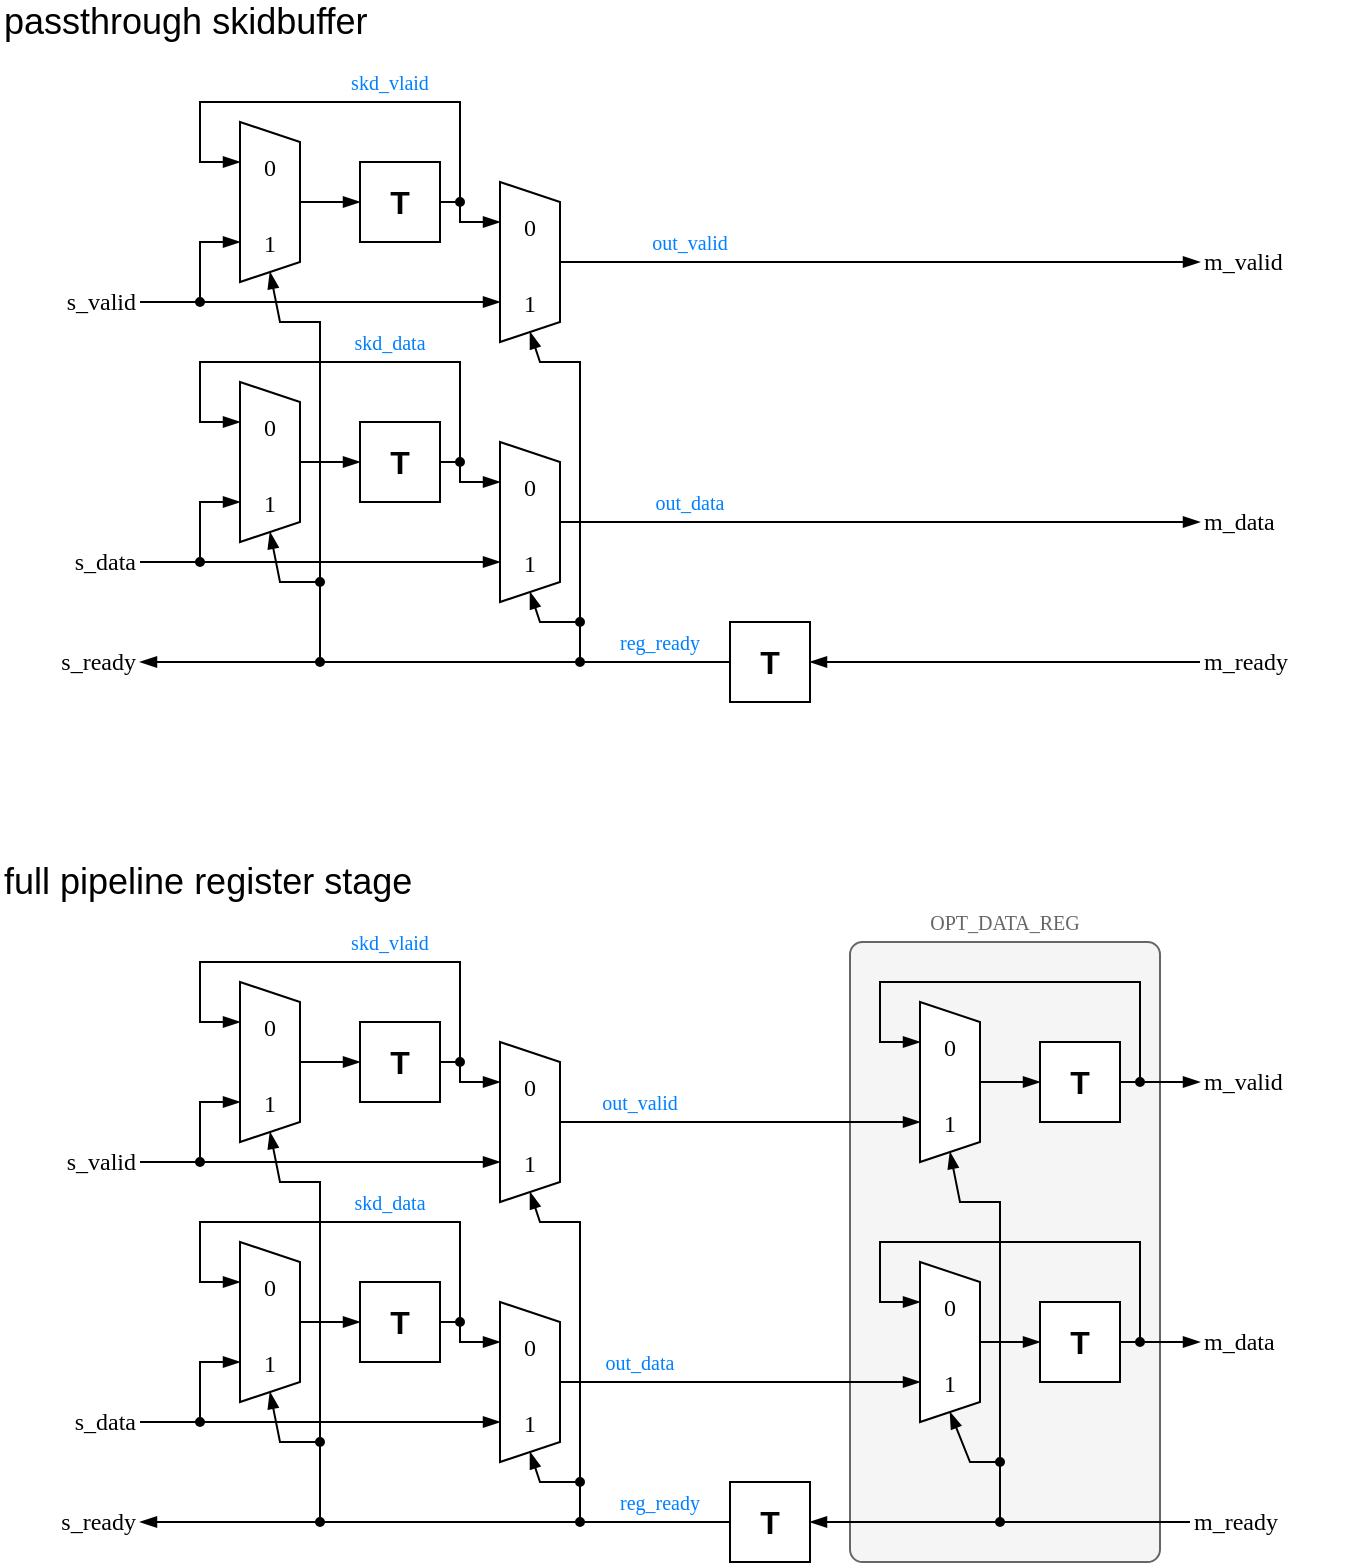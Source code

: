 <mxfile version="20.6.2" type="device"><diagram id="zX-huQHcJbhSJxKOUhc5" name="Page-1"><mxGraphModel dx="1132" dy="748" grid="1" gridSize="10" guides="1" tooltips="1" connect="1" arrows="1" fold="1" page="1" pageScale="1" pageWidth="827" pageHeight="1169" math="0" shadow="0"><root><mxCell id="0"/><mxCell id="1" parent="0"/><mxCell id="eHQjN0FKdP73UgatA0XD-113" value="" style="rounded=1;whiteSpace=wrap;html=1;fillColor=#f5f5f5;arcSize=4;fontColor=#333333;strokeColor=#666666;" parent="1" vertex="1"><mxGeometry x="505" y="530" width="155" height="310" as="geometry"/></mxCell><mxCell id="LQBBKpXPM4I-AXH5A9s--74" style="edgeStyle=orthogonalEdgeStyle;rounded=0;orthogonalLoop=1;jettySize=auto;html=1;exitX=1;exitY=0.5;exitDx=0;exitDy=0;entryX=0.75;entryY=1;entryDx=0;entryDy=0;fontFamily=Lucida Console;fontSize=12;endArrow=blockThin;endFill=1;" parent="1" source="LQBBKpXPM4I-AXH5A9s--69" target="LQBBKpXPM4I-AXH5A9s--80" edge="1"><mxGeometry relative="1" as="geometry"><mxPoint x="190" y="340" as="targetPoint"/></mxGeometry></mxCell><mxCell id="LQBBKpXPM4I-AXH5A9s--69" value="&lt;span style=&quot;font-family: &amp;quot;Lucida Console&amp;quot;;&quot;&gt;s_data&lt;/span&gt;" style="text;html=1;strokeColor=none;fillColor=none;align=right;verticalAlign=middle;whiteSpace=wrap;rounded=0;" parent="1" vertex="1"><mxGeometry x="80" y="330" width="70" height="20" as="geometry"/></mxCell><mxCell id="LQBBKpXPM4I-AXH5A9s--75" style="edgeStyle=orthogonalEdgeStyle;rounded=0;orthogonalLoop=1;jettySize=auto;html=1;exitX=0;exitY=0.5;exitDx=0;exitDy=0;entryX=1;entryY=0.5;entryDx=0;entryDy=0;fontFamily=Lucida Console;fontSize=12;endArrow=blockThin;endFill=1;" parent="1" source="LQBBKpXPM4I-AXH5A9s--76" target="LQBBKpXPM4I-AXH5A9s--79" edge="1"><mxGeometry relative="1" as="geometry"/></mxCell><mxCell id="LQBBKpXPM4I-AXH5A9s--76" value="&lt;b&gt;&lt;font style=&quot;font-size: 16px;&quot;&gt;T&lt;/font&gt;&lt;/b&gt;" style="rounded=0;whiteSpace=wrap;html=1;" parent="1" vertex="1"><mxGeometry x="445" y="370" width="40" height="40" as="geometry"/></mxCell><mxCell id="LQBBKpXPM4I-AXH5A9s--78" value="&lt;span style=&quot;font-family: &amp;quot;Lucida Console&amp;quot;;&quot;&gt;m_ready&lt;/span&gt;" style="text;html=1;strokeColor=none;fillColor=none;align=left;verticalAlign=middle;whiteSpace=wrap;rounded=0;" parent="1" vertex="1"><mxGeometry x="680" y="380" width="80" height="20" as="geometry"/></mxCell><mxCell id="LQBBKpXPM4I-AXH5A9s--79" value="&lt;span style=&quot;font-family: &amp;quot;Lucida Console&amp;quot;;&quot;&gt;s_ready&lt;/span&gt;" style="text;html=1;strokeColor=none;fillColor=none;align=right;verticalAlign=middle;whiteSpace=wrap;rounded=0;" parent="1" vertex="1"><mxGeometry x="80" y="380" width="70" height="20" as="geometry"/></mxCell><mxCell id="LQBBKpXPM4I-AXH5A9s--94" style="edgeStyle=orthogonalEdgeStyle;rounded=0;orthogonalLoop=1;jettySize=auto;html=1;exitX=0.5;exitY=0;exitDx=0;exitDy=0;entryX=0;entryY=0.5;entryDx=0;entryDy=0;fontFamily=Lucida Console;fontSize=12;endArrow=blockThin;endFill=1;" parent="1" source="LQBBKpXPM4I-AXH5A9s--80" target="LQBBKpXPM4I-AXH5A9s--93" edge="1"><mxGeometry relative="1" as="geometry"/></mxCell><mxCell id="LQBBKpXPM4I-AXH5A9s--80" value="&lt;font style=&quot;font-size: 12px;&quot;&gt;0&lt;br&gt;&lt;br&gt;1&lt;/font&gt;" style="shape=trapezoid;perimeter=trapezoidPerimeter;whiteSpace=wrap;html=1;fixedSize=1;fontFamily=Lucida Console;fontSize=16;direction=south;size=10;" parent="1" vertex="1"><mxGeometry x="330" y="280" width="30" height="80" as="geometry"/></mxCell><mxCell id="LQBBKpXPM4I-AXH5A9s--88" style="edgeStyle=orthogonalEdgeStyle;rounded=0;orthogonalLoop=1;jettySize=auto;html=1;exitX=1;exitY=0.5;exitDx=0;exitDy=0;entryX=0.25;entryY=1;entryDx=0;entryDy=0;fontFamily=Lucida Console;fontSize=12;endArrow=blockThin;endFill=1;" parent="1" source="LQBBKpXPM4I-AXH5A9s--81" target="LQBBKpXPM4I-AXH5A9s--85" edge="1"><mxGeometry relative="1" as="geometry"><Array as="points"><mxPoint x="310" y="290"/><mxPoint x="310" y="240"/><mxPoint x="180" y="240"/><mxPoint x="180" y="270"/></Array></mxGeometry></mxCell><mxCell id="LQBBKpXPM4I-AXH5A9s--81" value="&lt;b&gt;&lt;font style=&quot;font-size: 16px;&quot;&gt;T&lt;/font&gt;&lt;/b&gt;" style="rounded=0;whiteSpace=wrap;html=1;" parent="1" vertex="1"><mxGeometry x="260" y="270" width="40" height="40" as="geometry"/></mxCell><mxCell id="LQBBKpXPM4I-AXH5A9s--87" style="edgeStyle=orthogonalEdgeStyle;rounded=0;orthogonalLoop=1;jettySize=auto;html=1;exitX=0.5;exitY=0;exitDx=0;exitDy=0;entryX=0;entryY=0.5;entryDx=0;entryDy=0;fontFamily=Lucida Console;fontSize=12;endArrow=blockThin;endFill=1;" parent="1" source="LQBBKpXPM4I-AXH5A9s--85" target="LQBBKpXPM4I-AXH5A9s--81" edge="1"><mxGeometry relative="1" as="geometry"/></mxCell><mxCell id="LQBBKpXPM4I-AXH5A9s--85" value="&lt;font style=&quot;font-size: 12px;&quot;&gt;0&lt;br&gt;&lt;br&gt;1&lt;/font&gt;" style="shape=trapezoid;perimeter=trapezoidPerimeter;whiteSpace=wrap;html=1;fixedSize=1;fontFamily=Lucida Console;fontSize=16;direction=south;size=10;" parent="1" vertex="1"><mxGeometry x="200" y="250" width="30" height="80" as="geometry"/></mxCell><mxCell id="LQBBKpXPM4I-AXH5A9s--93" value="&lt;span style=&quot;font-family: &amp;quot;Lucida Console&amp;quot;;&quot;&gt;m_data&lt;/span&gt;" style="text;html=1;strokeColor=none;fillColor=none;align=left;verticalAlign=middle;whiteSpace=wrap;rounded=0;" parent="1" vertex="1"><mxGeometry x="680" y="310" width="80" height="20" as="geometry"/></mxCell><mxCell id="LQBBKpXPM4I-AXH5A9s--106" value="&lt;font color=&quot;#007fff&quot; style=&quot;font-size: 10px;&quot; face=&quot;Lucida Console&quot;&gt;skd_data&lt;/font&gt;" style="text;html=1;strokeColor=none;fillColor=none;align=center;verticalAlign=middle;whiteSpace=wrap;rounded=0;" parent="1" vertex="1"><mxGeometry x="240" y="220" width="70" height="20" as="geometry"/></mxCell><mxCell id="LQBBKpXPM4I-AXH5A9s--108" value="&lt;font color=&quot;#007fff&quot; style=&quot;font-size: 10px;&quot; face=&quot;Lucida Console&quot;&gt;reg_ready&lt;/font&gt;" style="text;html=1;strokeColor=none;fillColor=none;align=center;verticalAlign=middle;whiteSpace=wrap;rounded=0;" parent="1" vertex="1"><mxGeometry x="375" y="370" width="70" height="20" as="geometry"/></mxCell><mxCell id="LQBBKpXPM4I-AXH5A9s--110" value="&lt;font color=&quot;#007fff&quot; style=&quot;font-size: 10px;&quot; face=&quot;Lucida Console&quot;&gt;out_data&lt;/font&gt;" style="text;html=1;strokeColor=none;fillColor=none;align=center;verticalAlign=middle;whiteSpace=wrap;rounded=0;" parent="1" vertex="1"><mxGeometry x="395" y="300" width="60" height="20" as="geometry"/></mxCell><mxCell id="YEiwJ2XpmWJcQByAMYV8-33" value="&lt;font style=&quot;font-size: 18px;&quot;&gt;full pipeline register stage&lt;/font&gt;" style="text;html=1;strokeColor=none;fillColor=none;align=left;verticalAlign=middle;whiteSpace=wrap;rounded=0;" parent="1" vertex="1"><mxGeometry x="80" y="490" width="260" height="20" as="geometry"/></mxCell><mxCell id="eHQjN0FKdP73UgatA0XD-1" value="" style="endArrow=blockThin;html=1;rounded=0;endFill=1;entryX=0.75;entryY=1;entryDx=0;entryDy=0;startArrow=oval;startFill=1;startSize=4;" parent="1" target="LQBBKpXPM4I-AXH5A9s--85" edge="1"><mxGeometry width="50" height="50" relative="1" as="geometry"><mxPoint x="180" y="340" as="sourcePoint"/><mxPoint x="150" y="290" as="targetPoint"/><Array as="points"><mxPoint x="180" y="310"/></Array></mxGeometry></mxCell><mxCell id="eHQjN0FKdP73UgatA0XD-2" value="" style="endArrow=blockThin;html=1;rounded=0;endFill=1;entryX=0.25;entryY=1;entryDx=0;entryDy=0;startArrow=oval;startFill=1;startSize=4;" parent="1" target="LQBBKpXPM4I-AXH5A9s--80" edge="1"><mxGeometry width="50" height="50" relative="1" as="geometry"><mxPoint x="310" y="290" as="sourcePoint"/><mxPoint x="210" y="320" as="targetPoint"/><Array as="points"><mxPoint x="310" y="300"/></Array></mxGeometry></mxCell><mxCell id="eHQjN0FKdP73UgatA0XD-3" style="edgeStyle=orthogonalEdgeStyle;rounded=0;orthogonalLoop=1;jettySize=auto;html=1;exitX=1;exitY=0.5;exitDx=0;exitDy=0;entryX=0.75;entryY=1;entryDx=0;entryDy=0;fontFamily=Lucida Console;fontSize=12;endArrow=blockThin;endFill=1;" parent="1" source="eHQjN0FKdP73UgatA0XD-4" target="eHQjN0FKdP73UgatA0XD-6" edge="1"><mxGeometry relative="1" as="geometry"><mxPoint x="190" y="210" as="targetPoint"/></mxGeometry></mxCell><mxCell id="eHQjN0FKdP73UgatA0XD-4" value="&lt;span style=&quot;font-family: &amp;quot;Lucida Console&amp;quot;;&quot;&gt;s_valid&lt;/span&gt;" style="text;html=1;strokeColor=none;fillColor=none;align=right;verticalAlign=middle;whiteSpace=wrap;rounded=0;" parent="1" vertex="1"><mxGeometry x="80" y="200" width="70" height="20" as="geometry"/></mxCell><mxCell id="eHQjN0FKdP73UgatA0XD-5" style="edgeStyle=orthogonalEdgeStyle;rounded=0;orthogonalLoop=1;jettySize=auto;html=1;exitX=0.5;exitY=0;exitDx=0;exitDy=0;entryX=0;entryY=0.5;entryDx=0;entryDy=0;fontFamily=Lucida Console;fontSize=12;endArrow=blockThin;endFill=1;" parent="1" source="eHQjN0FKdP73UgatA0XD-6" target="eHQjN0FKdP73UgatA0XD-11" edge="1"><mxGeometry relative="1" as="geometry"/></mxCell><mxCell id="eHQjN0FKdP73UgatA0XD-6" value="&lt;font style=&quot;font-size: 12px;&quot;&gt;0&lt;br&gt;&lt;br&gt;1&lt;/font&gt;" style="shape=trapezoid;perimeter=trapezoidPerimeter;whiteSpace=wrap;html=1;fixedSize=1;fontFamily=Lucida Console;fontSize=16;direction=south;size=10;" parent="1" vertex="1"><mxGeometry x="330" y="150" width="30" height="80" as="geometry"/></mxCell><mxCell id="eHQjN0FKdP73UgatA0XD-7" style="edgeStyle=orthogonalEdgeStyle;rounded=0;orthogonalLoop=1;jettySize=auto;html=1;exitX=1;exitY=0.5;exitDx=0;exitDy=0;entryX=0.25;entryY=1;entryDx=0;entryDy=0;fontFamily=Lucida Console;fontSize=12;endArrow=blockThin;endFill=1;" parent="1" source="eHQjN0FKdP73UgatA0XD-8" target="eHQjN0FKdP73UgatA0XD-10" edge="1"><mxGeometry relative="1" as="geometry"><Array as="points"><mxPoint x="310" y="160"/><mxPoint x="310" y="110"/><mxPoint x="180" y="110"/><mxPoint x="180" y="140"/></Array></mxGeometry></mxCell><mxCell id="eHQjN0FKdP73UgatA0XD-8" value="&lt;b&gt;&lt;font style=&quot;font-size: 16px;&quot;&gt;T&lt;/font&gt;&lt;/b&gt;" style="rounded=0;whiteSpace=wrap;html=1;" parent="1" vertex="1"><mxGeometry x="260" y="140" width="40" height="40" as="geometry"/></mxCell><mxCell id="eHQjN0FKdP73UgatA0XD-9" style="edgeStyle=orthogonalEdgeStyle;rounded=0;orthogonalLoop=1;jettySize=auto;html=1;exitX=0.5;exitY=0;exitDx=0;exitDy=0;entryX=0;entryY=0.5;entryDx=0;entryDy=0;fontFamily=Lucida Console;fontSize=12;endArrow=blockThin;endFill=1;" parent="1" source="eHQjN0FKdP73UgatA0XD-10" target="eHQjN0FKdP73UgatA0XD-8" edge="1"><mxGeometry relative="1" as="geometry"/></mxCell><mxCell id="eHQjN0FKdP73UgatA0XD-10" value="&lt;font style=&quot;font-size: 12px;&quot;&gt;0&lt;br&gt;&lt;br&gt;1&lt;/font&gt;" style="shape=trapezoid;perimeter=trapezoidPerimeter;whiteSpace=wrap;html=1;fixedSize=1;fontFamily=Lucida Console;fontSize=16;direction=south;size=10;" parent="1" vertex="1"><mxGeometry x="200" y="120" width="30" height="80" as="geometry"/></mxCell><mxCell id="eHQjN0FKdP73UgatA0XD-11" value="&lt;span style=&quot;font-family: &amp;quot;Lucida Console&amp;quot;;&quot;&gt;m_valid&lt;/span&gt;" style="text;html=1;strokeColor=none;fillColor=none;align=left;verticalAlign=middle;whiteSpace=wrap;rounded=0;" parent="1" vertex="1"><mxGeometry x="680" y="180" width="80" height="20" as="geometry"/></mxCell><mxCell id="eHQjN0FKdP73UgatA0XD-12" value="&lt;font color=&quot;#007fff&quot; style=&quot;font-size: 10px;&quot; face=&quot;Lucida Console&quot;&gt;skd_vlaid&lt;/font&gt;" style="text;html=1;strokeColor=none;fillColor=none;align=center;verticalAlign=middle;whiteSpace=wrap;rounded=0;" parent="1" vertex="1"><mxGeometry x="240" y="90" width="70" height="20" as="geometry"/></mxCell><mxCell id="eHQjN0FKdP73UgatA0XD-13" value="&lt;font face=&quot;Lucida Console&quot; color=&quot;#007fff&quot;&gt;&lt;span style=&quot;font-size: 10px;&quot;&gt;out_valid&lt;/span&gt;&lt;/font&gt;" style="text;html=1;strokeColor=none;fillColor=none;align=center;verticalAlign=middle;whiteSpace=wrap;rounded=0;" parent="1" vertex="1"><mxGeometry x="395" y="170" width="60" height="20" as="geometry"/></mxCell><mxCell id="eHQjN0FKdP73UgatA0XD-14" value="" style="endArrow=blockThin;html=1;rounded=0;endFill=1;entryX=0.75;entryY=1;entryDx=0;entryDy=0;startArrow=oval;startFill=1;startSize=4;" parent="1" target="eHQjN0FKdP73UgatA0XD-10" edge="1"><mxGeometry width="50" height="50" relative="1" as="geometry"><mxPoint x="180" y="210" as="sourcePoint"/><mxPoint x="150" y="160" as="targetPoint"/><Array as="points"><mxPoint x="180" y="180"/></Array></mxGeometry></mxCell><mxCell id="eHQjN0FKdP73UgatA0XD-15" value="" style="endArrow=blockThin;html=1;rounded=0;endFill=1;entryX=0.25;entryY=1;entryDx=0;entryDy=0;startArrow=oval;startFill=1;startSize=4;" parent="1" target="eHQjN0FKdP73UgatA0XD-6" edge="1"><mxGeometry width="50" height="50" relative="1" as="geometry"><mxPoint x="310" y="160" as="sourcePoint"/><mxPoint x="210" y="190" as="targetPoint"/><Array as="points"><mxPoint x="310" y="170"/></Array></mxGeometry></mxCell><mxCell id="eHQjN0FKdP73UgatA0XD-16" value="" style="endArrow=blockThin;html=1;rounded=0;endFill=1;entryX=1;entryY=0.5;entryDx=0;entryDy=0;startArrow=none;startFill=0;startSize=4;exitX=0;exitY=0.5;exitDx=0;exitDy=0;" parent="1" source="LQBBKpXPM4I-AXH5A9s--78" target="LQBBKpXPM4I-AXH5A9s--76" edge="1"><mxGeometry width="50" height="50" relative="1" as="geometry"><mxPoint x="625" y="390" as="sourcePoint"/><mxPoint x="245" y="340" as="targetPoint"/><Array as="points"/></mxGeometry></mxCell><mxCell id="eHQjN0FKdP73UgatA0XD-29" value="&lt;span style=&quot;font-family: &amp;quot;Lucida Console&amp;quot;;&quot;&gt;m_data&lt;/span&gt;" style="text;html=1;strokeColor=none;fillColor=none;align=left;verticalAlign=middle;whiteSpace=wrap;rounded=0;" parent="1" vertex="1"><mxGeometry x="680" y="720" width="80" height="20" as="geometry"/></mxCell><mxCell id="eHQjN0FKdP73UgatA0XD-32" value="&lt;font color=&quot;#007fff&quot; style=&quot;font-size: 10px;&quot; face=&quot;Lucida Console&quot;&gt;out_data&lt;/font&gt;" style="text;html=1;strokeColor=none;fillColor=none;align=center;verticalAlign=middle;whiteSpace=wrap;rounded=0;" parent="1" vertex="1"><mxGeometry x="370" y="730" width="60" height="20" as="geometry"/></mxCell><mxCell id="eHQjN0FKdP73UgatA0XD-43" value="&lt;span style=&quot;font-family: &amp;quot;Lucida Console&amp;quot;;&quot;&gt;m_valid&lt;/span&gt;" style="text;html=1;strokeColor=none;fillColor=none;align=left;verticalAlign=middle;whiteSpace=wrap;rounded=0;" parent="1" vertex="1"><mxGeometry x="680" y="590" width="80" height="20" as="geometry"/></mxCell><mxCell id="eHQjN0FKdP73UgatA0XD-45" value="&lt;font face=&quot;Lucida Console&quot; color=&quot;#007fff&quot;&gt;&lt;span style=&quot;font-size: 10px;&quot;&gt;out_valid&lt;/span&gt;&lt;/font&gt;" style="text;html=1;strokeColor=none;fillColor=none;align=center;verticalAlign=middle;whiteSpace=wrap;rounded=0;" parent="1" vertex="1"><mxGeometry x="370" y="600" width="60" height="20" as="geometry"/></mxCell><mxCell id="eHQjN0FKdP73UgatA0XD-49" value="&lt;font style=&quot;font-size: 12px;&quot;&gt;0&lt;br&gt;&lt;br&gt;1&lt;/font&gt;" style="shape=trapezoid;perimeter=trapezoidPerimeter;whiteSpace=wrap;html=1;fixedSize=1;fontFamily=Lucida Console;fontSize=16;direction=south;size=10;" parent="1" vertex="1"><mxGeometry x="540" y="560" width="30" height="80" as="geometry"/></mxCell><mxCell id="eHQjN0FKdP73UgatA0XD-50" value="&lt;b&gt;&lt;font style=&quot;font-size: 16px;&quot;&gt;T&lt;/font&gt;&lt;/b&gt;" style="rounded=0;whiteSpace=wrap;html=1;" parent="1" vertex="1"><mxGeometry x="600" y="580" width="40" height="40" as="geometry"/></mxCell><mxCell id="eHQjN0FKdP73UgatA0XD-52" value="" style="endArrow=blockThin;html=1;rounded=0;endFill=1;entryX=0;entryY=0.5;entryDx=0;entryDy=0;startArrow=none;startFill=0;startSize=4;exitX=0.5;exitY=0;exitDx=0;exitDy=0;" parent="1" source="eHQjN0FKdP73UgatA0XD-49" target="eHQjN0FKdP73UgatA0XD-50" edge="1"><mxGeometry width="50" height="50" relative="1" as="geometry"><mxPoint x="680" y="410" as="sourcePoint"/><mxPoint x="540" y="410" as="targetPoint"/><Array as="points"/></mxGeometry></mxCell><mxCell id="eHQjN0FKdP73UgatA0XD-53" value="" style="endArrow=blockThin;html=1;rounded=0;endFill=1;entryX=0.75;entryY=1;entryDx=0;entryDy=0;startArrow=none;startFill=0;startSize=4;exitX=0.5;exitY=0;exitDx=0;exitDy=0;" parent="1" target="eHQjN0FKdP73UgatA0XD-49" edge="1"><mxGeometry width="50" height="50" relative="1" as="geometry"><mxPoint x="360" y="620" as="sourcePoint"/><mxPoint x="530" y="630" as="targetPoint"/><Array as="points"/></mxGeometry></mxCell><mxCell id="eHQjN0FKdP73UgatA0XD-54" value="" style="endArrow=blockThin;html=1;rounded=0;endFill=1;entryX=0;entryY=0.5;entryDx=0;entryDy=0;startArrow=none;startFill=0;startSize=4;exitX=1;exitY=0.5;exitDx=0;exitDy=0;" parent="1" source="eHQjN0FKdP73UgatA0XD-50" target="eHQjN0FKdP73UgatA0XD-43" edge="1"><mxGeometry width="50" height="50" relative="1" as="geometry"><mxPoint x="600" y="640" as="sourcePoint"/><mxPoint x="620" y="640" as="targetPoint"/><Array as="points"/></mxGeometry></mxCell><mxCell id="eHQjN0FKdP73UgatA0XD-55" value="" style="endArrow=blockThin;html=1;rounded=0;endFill=1;entryX=0.25;entryY=1;entryDx=0;entryDy=0;startArrow=oval;startFill=1;startSize=4;" parent="1" target="eHQjN0FKdP73UgatA0XD-49" edge="1"><mxGeometry width="50" height="50" relative="1" as="geometry"><mxPoint x="650" y="600" as="sourcePoint"/><mxPoint x="280" y="620" as="targetPoint"/><Array as="points"><mxPoint x="650" y="550"/><mxPoint x="520" y="550"/><mxPoint x="520" y="580"/></Array></mxGeometry></mxCell><mxCell id="eHQjN0FKdP73UgatA0XD-57" value="&lt;font style=&quot;font-size: 12px;&quot;&gt;0&lt;br&gt;&lt;br&gt;1&lt;/font&gt;" style="shape=trapezoid;perimeter=trapezoidPerimeter;whiteSpace=wrap;html=1;fixedSize=1;fontFamily=Lucida Console;fontSize=16;direction=south;size=10;" parent="1" vertex="1"><mxGeometry x="540" y="690" width="30" height="80" as="geometry"/></mxCell><mxCell id="eHQjN0FKdP73UgatA0XD-58" value="&lt;b&gt;&lt;font style=&quot;font-size: 16px;&quot;&gt;T&lt;/font&gt;&lt;/b&gt;" style="rounded=0;whiteSpace=wrap;html=1;" parent="1" vertex="1"><mxGeometry x="600" y="710" width="40" height="40" as="geometry"/></mxCell><mxCell id="eHQjN0FKdP73UgatA0XD-59" value="" style="endArrow=blockThin;html=1;rounded=0;endFill=1;entryX=0;entryY=0.5;entryDx=0;entryDy=0;startArrow=none;startFill=0;startSize=4;exitX=0.5;exitY=0;exitDx=0;exitDy=0;" parent="1" source="eHQjN0FKdP73UgatA0XD-57" target="eHQjN0FKdP73UgatA0XD-58" edge="1"><mxGeometry width="50" height="50" relative="1" as="geometry"><mxPoint x="680" y="540" as="sourcePoint"/><mxPoint x="540" y="540" as="targetPoint"/><Array as="points"/></mxGeometry></mxCell><mxCell id="eHQjN0FKdP73UgatA0XD-60" value="" style="endArrow=blockThin;html=1;rounded=0;endFill=1;entryX=0.75;entryY=1;entryDx=0;entryDy=0;startArrow=none;startFill=0;startSize=4;" parent="1" target="eHQjN0FKdP73UgatA0XD-57" edge="1"><mxGeometry width="50" height="50" relative="1" as="geometry"><mxPoint x="360" y="750" as="sourcePoint"/><mxPoint x="530" y="760" as="targetPoint"/><Array as="points"/></mxGeometry></mxCell><mxCell id="eHQjN0FKdP73UgatA0XD-61" value="" style="endArrow=blockThin;html=1;rounded=0;endFill=1;entryX=0;entryY=0.5;entryDx=0;entryDy=0;startArrow=none;startFill=0;startSize=4;exitX=1;exitY=0.5;exitDx=0;exitDy=0;" parent="1" source="eHQjN0FKdP73UgatA0XD-58" edge="1"><mxGeometry width="50" height="50" relative="1" as="geometry"><mxPoint x="600" y="770" as="sourcePoint"/><mxPoint x="680" y="730" as="targetPoint"/><Array as="points"/></mxGeometry></mxCell><mxCell id="eHQjN0FKdP73UgatA0XD-62" value="" style="endArrow=blockThin;html=1;rounded=0;endFill=1;entryX=0.25;entryY=1;entryDx=0;entryDy=0;startArrow=oval;startFill=1;startSize=4;" parent="1" target="eHQjN0FKdP73UgatA0XD-57" edge="1"><mxGeometry width="50" height="50" relative="1" as="geometry"><mxPoint x="650" y="730" as="sourcePoint"/><mxPoint x="280" y="750" as="targetPoint"/><Array as="points"><mxPoint x="650" y="680"/><mxPoint x="520" y="680"/><mxPoint x="520" y="710"/></Array></mxGeometry></mxCell><mxCell id="eHQjN0FKdP73UgatA0XD-63" value="" style="endArrow=blockThin;html=1;rounded=0;endFill=1;entryX=1;entryY=0.5;entryDx=0;entryDy=0;startArrow=oval;startFill=1;startSize=4;" parent="1" target="LQBBKpXPM4I-AXH5A9s--85" edge="1"><mxGeometry width="50" height="50" relative="1" as="geometry"><mxPoint x="240" y="390" as="sourcePoint"/><mxPoint x="210" y="320" as="targetPoint"/><Array as="points"><mxPoint x="240" y="350"/><mxPoint x="220" y="350"/></Array></mxGeometry></mxCell><mxCell id="eHQjN0FKdP73UgatA0XD-71" value="" style="endArrow=blockThin;html=1;rounded=0;endFill=1;entryX=1;entryY=0.5;entryDx=0;entryDy=0;startArrow=oval;startFill=1;startSize=4;" parent="1" target="eHQjN0FKdP73UgatA0XD-10" edge="1"><mxGeometry width="50" height="50" relative="1" as="geometry"><mxPoint x="240" y="350" as="sourcePoint"/><mxPoint x="215" y="202.5" as="targetPoint"/><Array as="points"><mxPoint x="240" y="220"/><mxPoint x="220" y="220"/></Array></mxGeometry></mxCell><mxCell id="eHQjN0FKdP73UgatA0XD-72" value="" style="endArrow=blockThin;html=1;rounded=0;endFill=1;entryX=1;entryY=0.5;entryDx=0;entryDy=0;startArrow=oval;startFill=1;startSize=4;" parent="1" target="LQBBKpXPM4I-AXH5A9s--80" edge="1"><mxGeometry width="50" height="50" relative="1" as="geometry"><mxPoint x="370" y="390" as="sourcePoint"/><mxPoint x="345" y="325" as="targetPoint"/><Array as="points"><mxPoint x="370" y="370"/><mxPoint x="350" y="370"/></Array></mxGeometry></mxCell><mxCell id="eHQjN0FKdP73UgatA0XD-73" value="" style="endArrow=blockThin;html=1;rounded=0;endFill=1;entryX=1;entryY=0.5;entryDx=0;entryDy=0;startArrow=oval;startFill=1;startSize=4;" parent="1" target="eHQjN0FKdP73UgatA0XD-6" edge="1"><mxGeometry width="50" height="50" relative="1" as="geometry"><mxPoint x="370" y="370" as="sourcePoint"/><mxPoint x="345" y="215" as="targetPoint"/><Array as="points"><mxPoint x="370" y="240"/><mxPoint x="350" y="240"/></Array></mxGeometry></mxCell><mxCell id="eHQjN0FKdP73UgatA0XD-75" style="edgeStyle=orthogonalEdgeStyle;rounded=0;orthogonalLoop=1;jettySize=auto;html=1;exitX=1;exitY=0.5;exitDx=0;exitDy=0;entryX=0.75;entryY=1;entryDx=0;entryDy=0;fontFamily=Lucida Console;fontSize=12;endArrow=blockThin;endFill=1;" parent="1" source="eHQjN0FKdP73UgatA0XD-76" target="eHQjN0FKdP73UgatA0XD-82" edge="1"><mxGeometry relative="1" as="geometry"><mxPoint x="190" y="770" as="targetPoint"/></mxGeometry></mxCell><mxCell id="eHQjN0FKdP73UgatA0XD-76" value="&lt;span style=&quot;font-family: &amp;quot;Lucida Console&amp;quot;;&quot;&gt;s_data&lt;/span&gt;" style="text;html=1;strokeColor=none;fillColor=none;align=right;verticalAlign=middle;whiteSpace=wrap;rounded=0;" parent="1" vertex="1"><mxGeometry x="80" y="760" width="70" height="20" as="geometry"/></mxCell><mxCell id="eHQjN0FKdP73UgatA0XD-77" style="edgeStyle=orthogonalEdgeStyle;rounded=0;orthogonalLoop=1;jettySize=auto;html=1;exitX=0;exitY=0.5;exitDx=0;exitDy=0;entryX=1;entryY=0.5;entryDx=0;entryDy=0;fontFamily=Lucida Console;fontSize=12;endArrow=blockThin;endFill=1;" parent="1" source="eHQjN0FKdP73UgatA0XD-78" target="eHQjN0FKdP73UgatA0XD-80" edge="1"><mxGeometry relative="1" as="geometry"/></mxCell><mxCell id="eHQjN0FKdP73UgatA0XD-78" value="&lt;b&gt;&lt;font style=&quot;font-size: 16px;&quot;&gt;T&lt;/font&gt;&lt;/b&gt;" style="rounded=0;whiteSpace=wrap;html=1;" parent="1" vertex="1"><mxGeometry x="445" y="800" width="40" height="40" as="geometry"/></mxCell><mxCell id="eHQjN0FKdP73UgatA0XD-79" value="&lt;span style=&quot;font-family: &amp;quot;Lucida Console&amp;quot;;&quot;&gt;m_ready&lt;/span&gt;" style="text;html=1;strokeColor=none;fillColor=none;align=left;verticalAlign=middle;whiteSpace=wrap;rounded=0;" parent="1" vertex="1"><mxGeometry x="675" y="810" width="80" height="20" as="geometry"/></mxCell><mxCell id="eHQjN0FKdP73UgatA0XD-80" value="&lt;span style=&quot;font-family: &amp;quot;Lucida Console&amp;quot;;&quot;&gt;s_ready&lt;/span&gt;" style="text;html=1;strokeColor=none;fillColor=none;align=right;verticalAlign=middle;whiteSpace=wrap;rounded=0;" parent="1" vertex="1"><mxGeometry x="80" y="810" width="70" height="20" as="geometry"/></mxCell><mxCell id="eHQjN0FKdP73UgatA0XD-82" value="&lt;font style=&quot;font-size: 12px;&quot;&gt;0&lt;br&gt;&lt;br&gt;1&lt;/font&gt;" style="shape=trapezoid;perimeter=trapezoidPerimeter;whiteSpace=wrap;html=1;fixedSize=1;fontFamily=Lucida Console;fontSize=16;direction=south;size=10;" parent="1" vertex="1"><mxGeometry x="330" y="710" width="30" height="80" as="geometry"/></mxCell><mxCell id="eHQjN0FKdP73UgatA0XD-83" style="edgeStyle=orthogonalEdgeStyle;rounded=0;orthogonalLoop=1;jettySize=auto;html=1;exitX=1;exitY=0.5;exitDx=0;exitDy=0;entryX=0.25;entryY=1;entryDx=0;entryDy=0;fontFamily=Lucida Console;fontSize=12;endArrow=blockThin;endFill=1;" parent="1" source="eHQjN0FKdP73UgatA0XD-84" target="eHQjN0FKdP73UgatA0XD-86" edge="1"><mxGeometry relative="1" as="geometry"><Array as="points"><mxPoint x="310" y="720"/><mxPoint x="310" y="670"/><mxPoint x="180" y="670"/><mxPoint x="180" y="700"/></Array></mxGeometry></mxCell><mxCell id="eHQjN0FKdP73UgatA0XD-84" value="&lt;b&gt;&lt;font style=&quot;font-size: 16px;&quot;&gt;T&lt;/font&gt;&lt;/b&gt;" style="rounded=0;whiteSpace=wrap;html=1;" parent="1" vertex="1"><mxGeometry x="260" y="700" width="40" height="40" as="geometry"/></mxCell><mxCell id="eHQjN0FKdP73UgatA0XD-85" style="edgeStyle=orthogonalEdgeStyle;rounded=0;orthogonalLoop=1;jettySize=auto;html=1;exitX=0.5;exitY=0;exitDx=0;exitDy=0;entryX=0;entryY=0.5;entryDx=0;entryDy=0;fontFamily=Lucida Console;fontSize=12;endArrow=blockThin;endFill=1;" parent="1" source="eHQjN0FKdP73UgatA0XD-86" target="eHQjN0FKdP73UgatA0XD-84" edge="1"><mxGeometry relative="1" as="geometry"/></mxCell><mxCell id="eHQjN0FKdP73UgatA0XD-86" value="&lt;font style=&quot;font-size: 12px;&quot;&gt;0&lt;br&gt;&lt;br&gt;1&lt;/font&gt;" style="shape=trapezoid;perimeter=trapezoidPerimeter;whiteSpace=wrap;html=1;fixedSize=1;fontFamily=Lucida Console;fontSize=16;direction=south;size=10;" parent="1" vertex="1"><mxGeometry x="200" y="680" width="30" height="80" as="geometry"/></mxCell><mxCell id="eHQjN0FKdP73UgatA0XD-88" value="&lt;font color=&quot;#007fff&quot; style=&quot;font-size: 10px;&quot; face=&quot;Lucida Console&quot;&gt;skd_data&lt;/font&gt;" style="text;html=1;strokeColor=none;fillColor=none;align=center;verticalAlign=middle;whiteSpace=wrap;rounded=0;" parent="1" vertex="1"><mxGeometry x="240" y="650" width="70" height="20" as="geometry"/></mxCell><mxCell id="eHQjN0FKdP73UgatA0XD-89" value="&lt;font color=&quot;#007fff&quot; style=&quot;font-size: 10px;&quot; face=&quot;Lucida Console&quot;&gt;reg_ready&lt;/font&gt;" style="text;html=1;strokeColor=none;fillColor=none;align=center;verticalAlign=middle;whiteSpace=wrap;rounded=0;" parent="1" vertex="1"><mxGeometry x="375" y="800" width="70" height="20" as="geometry"/></mxCell><mxCell id="eHQjN0FKdP73UgatA0XD-91" value="" style="endArrow=blockThin;html=1;rounded=0;endFill=1;entryX=0.75;entryY=1;entryDx=0;entryDy=0;startArrow=oval;startFill=1;startSize=4;" parent="1" target="eHQjN0FKdP73UgatA0XD-86" edge="1"><mxGeometry width="50" height="50" relative="1" as="geometry"><mxPoint x="180" y="770" as="sourcePoint"/><mxPoint x="150" y="720" as="targetPoint"/><Array as="points"><mxPoint x="180" y="740"/></Array></mxGeometry></mxCell><mxCell id="eHQjN0FKdP73UgatA0XD-92" value="" style="endArrow=blockThin;html=1;rounded=0;endFill=1;entryX=0.25;entryY=1;entryDx=0;entryDy=0;startArrow=oval;startFill=1;startSize=4;" parent="1" target="eHQjN0FKdP73UgatA0XD-82" edge="1"><mxGeometry width="50" height="50" relative="1" as="geometry"><mxPoint x="310" y="720" as="sourcePoint"/><mxPoint x="210" y="750" as="targetPoint"/><Array as="points"><mxPoint x="310" y="730"/></Array></mxGeometry></mxCell><mxCell id="eHQjN0FKdP73UgatA0XD-93" style="edgeStyle=orthogonalEdgeStyle;rounded=0;orthogonalLoop=1;jettySize=auto;html=1;exitX=1;exitY=0.5;exitDx=0;exitDy=0;entryX=0.75;entryY=1;entryDx=0;entryDy=0;fontFamily=Lucida Console;fontSize=12;endArrow=blockThin;endFill=1;" parent="1" source="eHQjN0FKdP73UgatA0XD-94" target="eHQjN0FKdP73UgatA0XD-96" edge="1"><mxGeometry relative="1" as="geometry"><mxPoint x="190" y="640" as="targetPoint"/></mxGeometry></mxCell><mxCell id="eHQjN0FKdP73UgatA0XD-94" value="&lt;span style=&quot;font-family: &amp;quot;Lucida Console&amp;quot;;&quot;&gt;s_valid&lt;/span&gt;" style="text;html=1;strokeColor=none;fillColor=none;align=right;verticalAlign=middle;whiteSpace=wrap;rounded=0;" parent="1" vertex="1"><mxGeometry x="80" y="630" width="70" height="20" as="geometry"/></mxCell><mxCell id="eHQjN0FKdP73UgatA0XD-96" value="&lt;font style=&quot;font-size: 12px;&quot;&gt;0&lt;br&gt;&lt;br&gt;1&lt;/font&gt;" style="shape=trapezoid;perimeter=trapezoidPerimeter;whiteSpace=wrap;html=1;fixedSize=1;fontFamily=Lucida Console;fontSize=16;direction=south;size=10;" parent="1" vertex="1"><mxGeometry x="330" y="580" width="30" height="80" as="geometry"/></mxCell><mxCell id="eHQjN0FKdP73UgatA0XD-97" style="edgeStyle=orthogonalEdgeStyle;rounded=0;orthogonalLoop=1;jettySize=auto;html=1;exitX=1;exitY=0.5;exitDx=0;exitDy=0;entryX=0.25;entryY=1;entryDx=0;entryDy=0;fontFamily=Lucida Console;fontSize=12;endArrow=blockThin;endFill=1;" parent="1" source="eHQjN0FKdP73UgatA0XD-98" target="eHQjN0FKdP73UgatA0XD-100" edge="1"><mxGeometry relative="1" as="geometry"><Array as="points"><mxPoint x="310" y="590"/><mxPoint x="310" y="540"/><mxPoint x="180" y="540"/><mxPoint x="180" y="570"/></Array></mxGeometry></mxCell><mxCell id="eHQjN0FKdP73UgatA0XD-98" value="&lt;b&gt;&lt;font style=&quot;font-size: 16px;&quot;&gt;T&lt;/font&gt;&lt;/b&gt;" style="rounded=0;whiteSpace=wrap;html=1;" parent="1" vertex="1"><mxGeometry x="260" y="570" width="40" height="40" as="geometry"/></mxCell><mxCell id="eHQjN0FKdP73UgatA0XD-99" style="edgeStyle=orthogonalEdgeStyle;rounded=0;orthogonalLoop=1;jettySize=auto;html=1;exitX=0.5;exitY=0;exitDx=0;exitDy=0;entryX=0;entryY=0.5;entryDx=0;entryDy=0;fontFamily=Lucida Console;fontSize=12;endArrow=blockThin;endFill=1;" parent="1" source="eHQjN0FKdP73UgatA0XD-100" target="eHQjN0FKdP73UgatA0XD-98" edge="1"><mxGeometry relative="1" as="geometry"/></mxCell><mxCell id="eHQjN0FKdP73UgatA0XD-100" value="&lt;font style=&quot;font-size: 12px;&quot;&gt;0&lt;br&gt;&lt;br&gt;1&lt;/font&gt;" style="shape=trapezoid;perimeter=trapezoidPerimeter;whiteSpace=wrap;html=1;fixedSize=1;fontFamily=Lucida Console;fontSize=16;direction=south;size=10;" parent="1" vertex="1"><mxGeometry x="200" y="550" width="30" height="80" as="geometry"/></mxCell><mxCell id="eHQjN0FKdP73UgatA0XD-102" value="&lt;font color=&quot;#007fff&quot; style=&quot;font-size: 10px;&quot; face=&quot;Lucida Console&quot;&gt;skd_vlaid&lt;/font&gt;" style="text;html=1;strokeColor=none;fillColor=none;align=center;verticalAlign=middle;whiteSpace=wrap;rounded=0;" parent="1" vertex="1"><mxGeometry x="240" y="520" width="70" height="20" as="geometry"/></mxCell><mxCell id="eHQjN0FKdP73UgatA0XD-104" value="" style="endArrow=blockThin;html=1;rounded=0;endFill=1;entryX=0.75;entryY=1;entryDx=0;entryDy=0;startArrow=oval;startFill=1;startSize=4;" parent="1" target="eHQjN0FKdP73UgatA0XD-100" edge="1"><mxGeometry width="50" height="50" relative="1" as="geometry"><mxPoint x="180" y="640" as="sourcePoint"/><mxPoint x="150" y="590" as="targetPoint"/><Array as="points"><mxPoint x="180" y="610"/></Array></mxGeometry></mxCell><mxCell id="eHQjN0FKdP73UgatA0XD-105" value="" style="endArrow=blockThin;html=1;rounded=0;endFill=1;entryX=0.25;entryY=1;entryDx=0;entryDy=0;startArrow=oval;startFill=1;startSize=4;" parent="1" target="eHQjN0FKdP73UgatA0XD-96" edge="1"><mxGeometry width="50" height="50" relative="1" as="geometry"><mxPoint x="310" y="590" as="sourcePoint"/><mxPoint x="210" y="620" as="targetPoint"/><Array as="points"><mxPoint x="310" y="600"/></Array></mxGeometry></mxCell><mxCell id="eHQjN0FKdP73UgatA0XD-106" value="" style="endArrow=blockThin;html=1;rounded=0;endFill=1;entryX=1;entryY=0.5;entryDx=0;entryDy=0;startArrow=none;startFill=0;startSize=4;exitX=0;exitY=0.5;exitDx=0;exitDy=0;" parent="1" target="eHQjN0FKdP73UgatA0XD-78" edge="1"><mxGeometry width="50" height="50" relative="1" as="geometry"><mxPoint x="675" y="820" as="sourcePoint"/><mxPoint x="535" y="820" as="targetPoint"/><Array as="points"/></mxGeometry></mxCell><mxCell id="eHQjN0FKdP73UgatA0XD-107" value="" style="endArrow=blockThin;html=1;rounded=0;endFill=1;entryX=1;entryY=0.5;entryDx=0;entryDy=0;startArrow=oval;startFill=1;startSize=4;" parent="1" target="eHQjN0FKdP73UgatA0XD-86" edge="1"><mxGeometry width="50" height="50" relative="1" as="geometry"><mxPoint x="240" y="820" as="sourcePoint"/><mxPoint x="210" y="750" as="targetPoint"/><Array as="points"><mxPoint x="240" y="780"/><mxPoint x="220" y="780"/></Array></mxGeometry></mxCell><mxCell id="eHQjN0FKdP73UgatA0XD-108" value="" style="endArrow=blockThin;html=1;rounded=0;endFill=1;entryX=1;entryY=0.5;entryDx=0;entryDy=0;startArrow=oval;startFill=1;startSize=4;" parent="1" target="eHQjN0FKdP73UgatA0XD-100" edge="1"><mxGeometry width="50" height="50" relative="1" as="geometry"><mxPoint x="240" y="780" as="sourcePoint"/><mxPoint x="215" y="632.5" as="targetPoint"/><Array as="points"><mxPoint x="240" y="650"/><mxPoint x="220" y="650"/></Array></mxGeometry></mxCell><mxCell id="eHQjN0FKdP73UgatA0XD-109" value="" style="endArrow=blockThin;html=1;rounded=0;endFill=1;entryX=1;entryY=0.5;entryDx=0;entryDy=0;startArrow=oval;startFill=1;startSize=4;" parent="1" target="eHQjN0FKdP73UgatA0XD-82" edge="1"><mxGeometry width="50" height="50" relative="1" as="geometry"><mxPoint x="370" y="820" as="sourcePoint"/><mxPoint x="345" y="755" as="targetPoint"/><Array as="points"><mxPoint x="370" y="800"/><mxPoint x="350" y="800"/></Array></mxGeometry></mxCell><mxCell id="eHQjN0FKdP73UgatA0XD-110" value="" style="endArrow=blockThin;html=1;rounded=0;endFill=1;entryX=1;entryY=0.5;entryDx=0;entryDy=0;startArrow=oval;startFill=1;startSize=4;" parent="1" target="eHQjN0FKdP73UgatA0XD-96" edge="1"><mxGeometry width="50" height="50" relative="1" as="geometry"><mxPoint x="370" y="800" as="sourcePoint"/><mxPoint x="345" y="645" as="targetPoint"/><Array as="points"><mxPoint x="370" y="670"/><mxPoint x="350" y="670"/></Array></mxGeometry></mxCell><mxCell id="eHQjN0FKdP73UgatA0XD-111" value="" style="endArrow=blockThin;html=1;rounded=0;endFill=1;entryX=1;entryY=0.5;entryDx=0;entryDy=0;startArrow=oval;startFill=1;startSize=4;" parent="1" target="eHQjN0FKdP73UgatA0XD-57" edge="1"><mxGeometry width="50" height="50" relative="1" as="geometry"><mxPoint x="580" y="820" as="sourcePoint"/><mxPoint x="560" y="785" as="targetPoint"/><Array as="points"><mxPoint x="580" y="790"/><mxPoint x="565" y="790"/></Array></mxGeometry></mxCell><mxCell id="eHQjN0FKdP73UgatA0XD-112" value="" style="endArrow=blockThin;html=1;rounded=0;endFill=1;entryX=1;entryY=0.5;entryDx=0;entryDy=0;startArrow=oval;startFill=1;startSize=4;" parent="1" target="eHQjN0FKdP73UgatA0XD-49" edge="1"><mxGeometry width="50" height="50" relative="1" as="geometry"><mxPoint x="580" y="790" as="sourcePoint"/><mxPoint x="560" y="635" as="targetPoint"/><Array as="points"><mxPoint x="580" y="660"/><mxPoint x="560" y="660"/></Array></mxGeometry></mxCell><mxCell id="eHQjN0FKdP73UgatA0XD-114" value="&lt;font color=&quot;#666666&quot; face=&quot;Lucida Console&quot;&gt;&lt;span style=&quot;font-size: 10px;&quot;&gt;OPT_DATA_REG&lt;/span&gt;&lt;/font&gt;" style="text;html=1;strokeColor=none;fillColor=none;align=center;verticalAlign=middle;whiteSpace=wrap;rounded=0;" parent="1" vertex="1"><mxGeometry x="505" y="510" width="155" height="20" as="geometry"/></mxCell><mxCell id="mNyXQL3J6JATXxlFn9zI-1" value="&lt;font style=&quot;font-size: 18px;&quot;&gt;passthrough skidbuffer&lt;/font&gt;" style="text;html=1;strokeColor=none;fillColor=none;align=left;verticalAlign=middle;whiteSpace=wrap;rounded=0;" parent="1" vertex="1"><mxGeometry x="80" y="60" width="260" height="20" as="geometry"/></mxCell></root></mxGraphModel></diagram></mxfile>